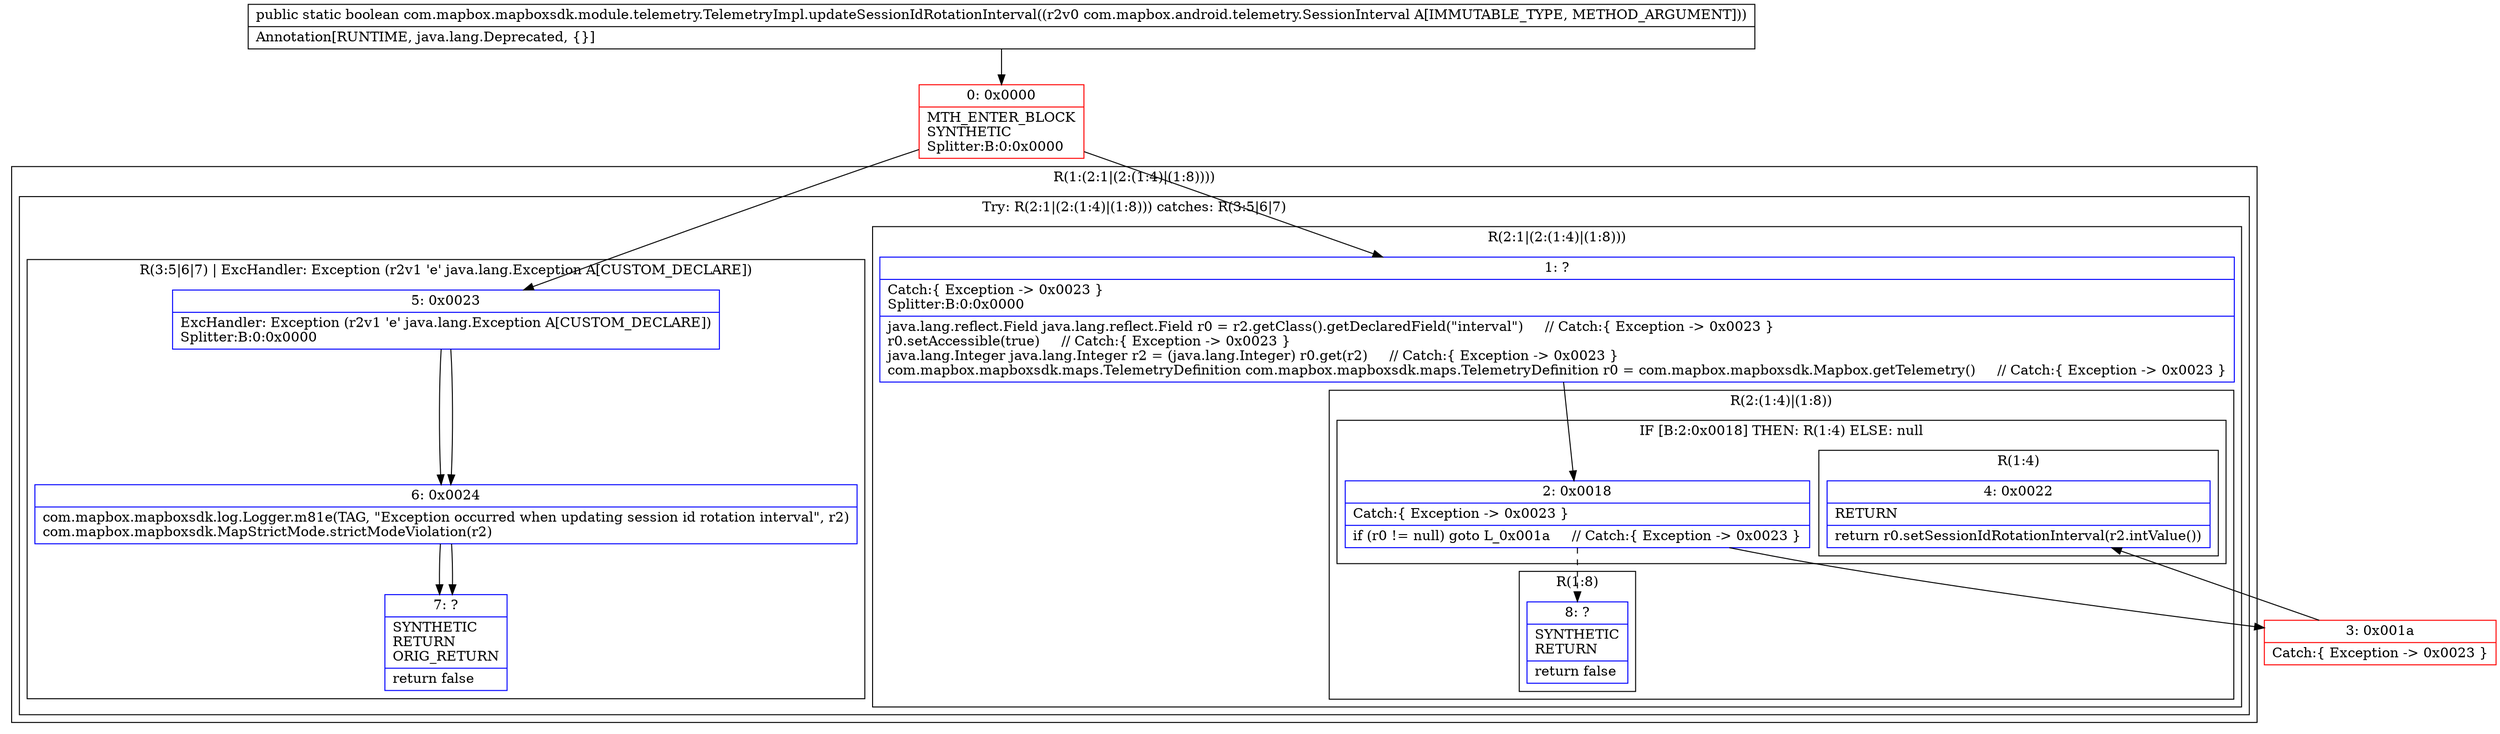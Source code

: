 digraph "CFG forcom.mapbox.mapboxsdk.module.telemetry.TelemetryImpl.updateSessionIdRotationInterval(Lcom\/mapbox\/android\/telemetry\/SessionInterval;)Z" {
subgraph cluster_Region_1263276223 {
label = "R(1:(2:1|(2:(1:4)|(1:8))))";
node [shape=record,color=blue];
subgraph cluster_TryCatchRegion_1611884610 {
label = "Try: R(2:1|(2:(1:4)|(1:8))) catches: R(3:5|6|7)";
node [shape=record,color=blue];
subgraph cluster_Region_1348094474 {
label = "R(2:1|(2:(1:4)|(1:8)))";
node [shape=record,color=blue];
Node_1 [shape=record,label="{1\:\ ?|Catch:\{ Exception \-\> 0x0023 \}\lSplitter:B:0:0x0000\l|java.lang.reflect.Field java.lang.reflect.Field r0 = r2.getClass().getDeclaredField(\"interval\")     \/\/ Catch:\{ Exception \-\> 0x0023 \}\lr0.setAccessible(true)     \/\/ Catch:\{ Exception \-\> 0x0023 \}\ljava.lang.Integer java.lang.Integer r2 = (java.lang.Integer) r0.get(r2)     \/\/ Catch:\{ Exception \-\> 0x0023 \}\lcom.mapbox.mapboxsdk.maps.TelemetryDefinition com.mapbox.mapboxsdk.maps.TelemetryDefinition r0 = com.mapbox.mapboxsdk.Mapbox.getTelemetry()     \/\/ Catch:\{ Exception \-\> 0x0023 \}\l}"];
subgraph cluster_Region_159249430 {
label = "R(2:(1:4)|(1:8))";
node [shape=record,color=blue];
subgraph cluster_IfRegion_875816698 {
label = "IF [B:2:0x0018] THEN: R(1:4) ELSE: null";
node [shape=record,color=blue];
Node_2 [shape=record,label="{2\:\ 0x0018|Catch:\{ Exception \-\> 0x0023 \}\l|if (r0 != null) goto L_0x001a     \/\/ Catch:\{ Exception \-\> 0x0023 \}\l}"];
subgraph cluster_Region_1158381051 {
label = "R(1:4)";
node [shape=record,color=blue];
Node_4 [shape=record,label="{4\:\ 0x0022|RETURN\l|return r0.setSessionIdRotationInterval(r2.intValue())\l}"];
}
}
subgraph cluster_Region_1911068290 {
label = "R(1:8)";
node [shape=record,color=blue];
Node_8 [shape=record,label="{8\:\ ?|SYNTHETIC\lRETURN\l|return false\l}"];
}
}
}
subgraph cluster_Region_1519036904 {
label = "R(3:5|6|7) | ExcHandler: Exception (r2v1 'e' java.lang.Exception A[CUSTOM_DECLARE])\l";
node [shape=record,color=blue];
Node_5 [shape=record,label="{5\:\ 0x0023|ExcHandler: Exception (r2v1 'e' java.lang.Exception A[CUSTOM_DECLARE])\lSplitter:B:0:0x0000\l}"];
Node_6 [shape=record,label="{6\:\ 0x0024|com.mapbox.mapboxsdk.log.Logger.m81e(TAG, \"Exception occurred when updating session id rotation interval\", r2)\lcom.mapbox.mapboxsdk.MapStrictMode.strictModeViolation(r2)\l}"];
Node_7 [shape=record,label="{7\:\ ?|SYNTHETIC\lRETURN\lORIG_RETURN\l|return false\l}"];
}
}
}
subgraph cluster_Region_1519036904 {
label = "R(3:5|6|7) | ExcHandler: Exception (r2v1 'e' java.lang.Exception A[CUSTOM_DECLARE])\l";
node [shape=record,color=blue];
Node_5 [shape=record,label="{5\:\ 0x0023|ExcHandler: Exception (r2v1 'e' java.lang.Exception A[CUSTOM_DECLARE])\lSplitter:B:0:0x0000\l}"];
Node_6 [shape=record,label="{6\:\ 0x0024|com.mapbox.mapboxsdk.log.Logger.m81e(TAG, \"Exception occurred when updating session id rotation interval\", r2)\lcom.mapbox.mapboxsdk.MapStrictMode.strictModeViolation(r2)\l}"];
Node_7 [shape=record,label="{7\:\ ?|SYNTHETIC\lRETURN\lORIG_RETURN\l|return false\l}"];
}
Node_0 [shape=record,color=red,label="{0\:\ 0x0000|MTH_ENTER_BLOCK\lSYNTHETIC\lSplitter:B:0:0x0000\l}"];
Node_3 [shape=record,color=red,label="{3\:\ 0x001a|Catch:\{ Exception \-\> 0x0023 \}\l}"];
MethodNode[shape=record,label="{public static boolean com.mapbox.mapboxsdk.module.telemetry.TelemetryImpl.updateSessionIdRotationInterval((r2v0 com.mapbox.android.telemetry.SessionInterval A[IMMUTABLE_TYPE, METHOD_ARGUMENT]))  | Annotation[RUNTIME, java.lang.Deprecated, \{\}]\l}"];
MethodNode -> Node_0;
Node_1 -> Node_2;
Node_2 -> Node_3;
Node_2 -> Node_8[style=dashed];
Node_5 -> Node_6;
Node_6 -> Node_7;
Node_5 -> Node_6;
Node_6 -> Node_7;
Node_0 -> Node_1;
Node_0 -> Node_5;
Node_3 -> Node_4;
}


